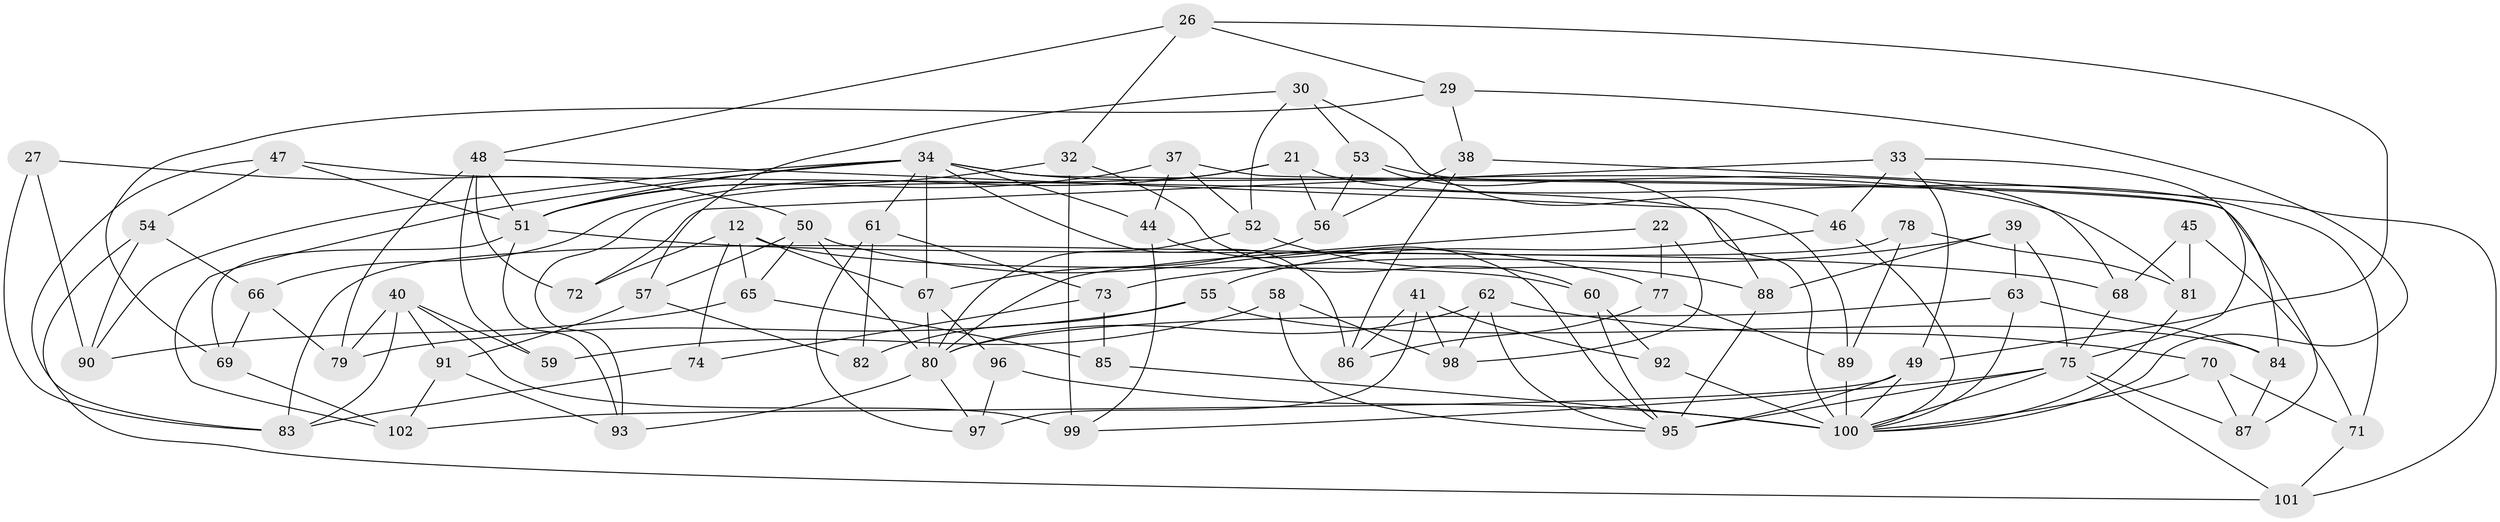 // original degree distribution, {4: 1.0}
// Generated by graph-tools (version 1.1) at 2025/03/03/04/25 22:03:12]
// undirected, 71 vertices, 154 edges
graph export_dot {
graph [start="1"]
  node [color=gray90,style=filled];
  12 [super="+11"];
  21;
  22;
  26;
  27;
  29;
  30;
  32;
  33;
  34 [super="+5+23"];
  37;
  38;
  39;
  40 [super="+35"];
  41;
  44;
  45;
  46;
  47;
  48 [super="+15"];
  49 [super="+42"];
  50 [super="+10"];
  51 [super="+7+18"];
  52;
  53;
  54;
  55;
  56;
  57;
  58;
  59;
  60;
  61 [super="+13"];
  62;
  63;
  65;
  66;
  67 [super="+31"];
  68;
  69;
  70;
  71;
  72;
  73;
  74;
  75 [super="+64"];
  77;
  78;
  79;
  80 [super="+17+24"];
  81 [super="+25"];
  82;
  83 [super="+19"];
  84;
  85;
  86;
  87;
  88;
  89 [super="+36"];
  90;
  91;
  92;
  93;
  95 [super="+16"];
  96;
  97;
  98 [super="+76"];
  99;
  100 [super="+43+94"];
  101;
  102;
  12 -- 60;
  12 -- 72 [weight=2];
  12 -- 74 [weight=2];
  12 -- 65;
  12 -- 67 [weight=2];
  21 -- 66;
  21 -- 71;
  21 -- 93;
  21 -- 56;
  22 -- 77;
  22 -- 98 [weight=2];
  22 -- 80;
  26 -- 32;
  26 -- 49;
  26 -- 48;
  26 -- 29;
  27 -- 90;
  27 -- 83;
  27 -- 50 [weight=2];
  29 -- 38;
  29 -- 100;
  29 -- 69;
  30 -- 57;
  30 -- 46;
  30 -- 52;
  30 -- 53;
  32 -- 60;
  32 -- 99;
  32 -- 51;
  33 -- 72;
  33 -- 46;
  33 -- 49;
  33 -- 75;
  34 -- 86;
  34 -- 61 [weight=2];
  34 -- 102;
  34 -- 81 [weight=2];
  34 -- 87;
  34 -- 90;
  34 -- 44;
  34 -- 67 [weight=2];
  34 -- 51;
  37 -- 44;
  37 -- 52;
  37 -- 84;
  37 -- 51;
  38 -- 86;
  38 -- 56;
  38 -- 101;
  39 -- 73;
  39 -- 88;
  39 -- 63;
  39 -- 75;
  40 -- 99;
  40 -- 59 [weight=2];
  40 -- 91;
  40 -- 83;
  40 -- 79;
  41 -- 92;
  41 -- 97;
  41 -- 86;
  41 -- 98;
  44 -- 99;
  44 -- 95;
  45 -- 68;
  45 -- 71;
  45 -- 81 [weight=2];
  46 -- 55;
  46 -- 100;
  47 -- 54;
  47 -- 83;
  47 -- 100;
  47 -- 51;
  48 -- 59;
  48 -- 89;
  48 -- 51;
  48 -- 72;
  48 -- 79;
  49 -- 95 [weight=2];
  49 -- 102;
  49 -- 100;
  50 -- 77;
  50 -- 65;
  50 -- 57;
  50 -- 80;
  51 -- 69;
  51 -- 93;
  51 -- 68;
  52 -- 88;
  52 -- 80;
  53 -- 56;
  53 -- 68;
  53 -- 88;
  54 -- 101;
  54 -- 90;
  54 -- 66;
  55 -- 82;
  55 -- 79;
  55 -- 84;
  56 -- 67;
  57 -- 82;
  57 -- 91;
  58 -- 59;
  58 -- 98 [weight=2];
  58 -- 95;
  60 -- 92;
  60 -- 95;
  61 -- 73;
  61 -- 82 [weight=2];
  61 -- 97;
  62 -- 95;
  62 -- 70;
  62 -- 98;
  62 -- 80;
  63 -- 84;
  63 -- 80;
  63 -- 100;
  65 -- 85;
  65 -- 90;
  66 -- 69;
  66 -- 79;
  67 -- 96 [weight=2];
  67 -- 80;
  68 -- 75;
  69 -- 102;
  70 -- 87;
  70 -- 71;
  70 -- 100;
  71 -- 101;
  73 -- 85;
  73 -- 74;
  74 -- 83;
  75 -- 87;
  75 -- 100;
  75 -- 99;
  75 -- 101;
  75 -- 95;
  77 -- 86;
  77 -- 89;
  78 -- 89;
  78 -- 83 [weight=2];
  78 -- 81;
  80 -- 93;
  80 -- 97;
  81 -- 100;
  84 -- 87;
  85 -- 100 [weight=2];
  88 -- 95;
  89 -- 100 [weight=3];
  91 -- 93;
  91 -- 102;
  92 -- 100 [weight=2];
  96 -- 97;
  96 -- 100;
}
